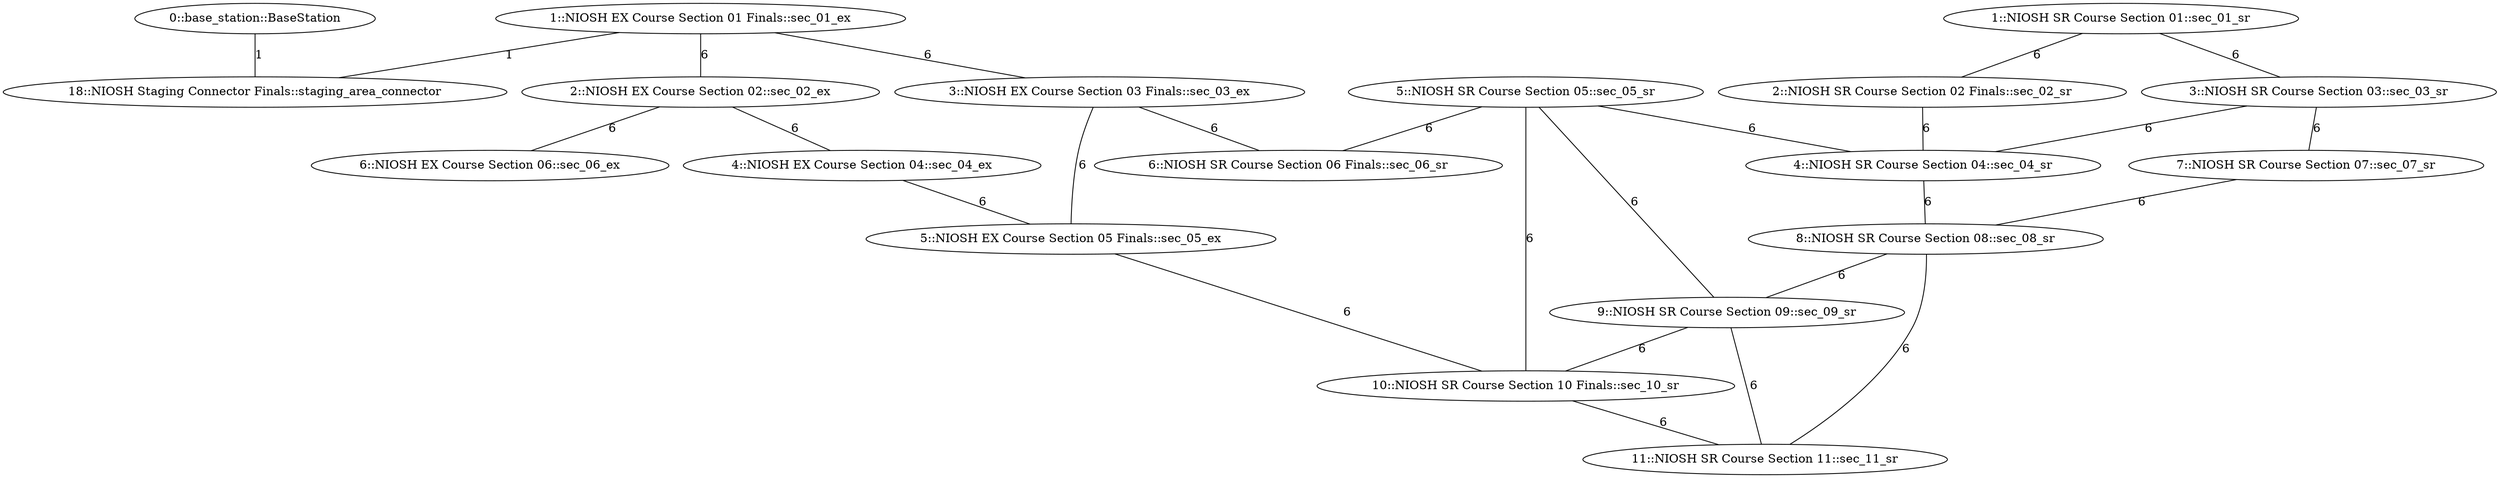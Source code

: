 /* Visibility graph generated by dot_generator */

graph {
  /* ==== Vertices ==== */

  /* Base station / Staging area */
  0   [label="0::base_station::BaseStation"];
  1   [label="1::NIOSH EX Course Section 01 Finals::sec_01_ex"];
  2   [label="2::NIOSH EX Course Section 02::sec_02_ex"];
  3   [label="3::NIOSH EX Course Section 03 Finals::sec_03_ex"];
  4   [label="4::NIOSH EX Course Section 04::sec_04_ex"];
  5   [label="5::NIOSH EX Course Section 05 Finals::sec_05_ex"];
  6   [label="6::NIOSH EX Course Section 06::sec_06_ex"];
  7   [label="1::NIOSH SR Course Section 01::sec_01_sr"];
  8   [label="2::NIOSH SR Course Section 02 Finals::sec_02_sr"];
  9   [label="3::NIOSH SR Course Section 03::sec_03_sr"];
  10  [label="4::NIOSH SR Course Section 04::sec_04_sr"];
  11  [label="5::NIOSH SR Course Section 05::sec_05_sr"];
  12  [label="6::NIOSH SR Course Section 06 Finals::sec_06_sr"];
  13  [label="7::NIOSH SR Course Section 07::sec_07_sr"];
  14  [label="8::NIOSH SR Course Section 08::sec_08_sr"];
  15  [label="9::NIOSH SR Course Section 09::sec_09_sr"];
  16  [label="10::NIOSH SR Course Section 10 Finals::sec_10_sr"];
  17  [label="11::NIOSH SR Course Section 11::sec_11_sr"];
  18  [label="18::NIOSH Staging Connector Finals::staging_area_connector"];

  /* ==== Edges ==== */

  /* Base station */
  0  -- 18  [label=1];
  1  -- 18  [label=1];
  1  -- 2   [label=6];
  1  -- 3   [label=6];
  2  -- 4   [label=6];
  2  -- 6   [label=6];
  4  -- 5   [label=6];
  3  -- 5   [label=6];
  5  -- 16  [label=6];

  7  -- 9   [label=6];
  7  -- 8   [label=6];
  8  -- 10  [label=6];
  9  -- 13  [label=6];
  9  -- 10  [label=6];
  10 -- 14  [label=6];
  11 -- 12  [label=6];
  11 -- 16  [label=6];
  11 -- 15  [label=6];
  11 -- 10  [label=6];
  3 -- 12   [label=6];
  13 -- 14  [label=6];
  14 -- 15  [label=6];
  14 -- 17  [label=6];
  15 -- 17  [label=6];
  15 -- 16  [label=6];
  16 -- 17  [label=6];
}
